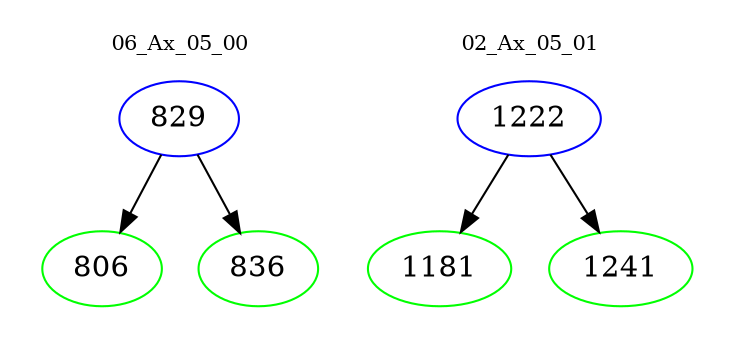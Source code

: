 digraph{
subgraph cluster_0 {
color = white
label = "06_Ax_05_00";
fontsize=10;
T0_829 [label="829", color="blue"]
T0_829 -> T0_806 [color="black"]
T0_806 [label="806", color="green"]
T0_829 -> T0_836 [color="black"]
T0_836 [label="836", color="green"]
}
subgraph cluster_1 {
color = white
label = "02_Ax_05_01";
fontsize=10;
T1_1222 [label="1222", color="blue"]
T1_1222 -> T1_1181 [color="black"]
T1_1181 [label="1181", color="green"]
T1_1222 -> T1_1241 [color="black"]
T1_1241 [label="1241", color="green"]
}
}
